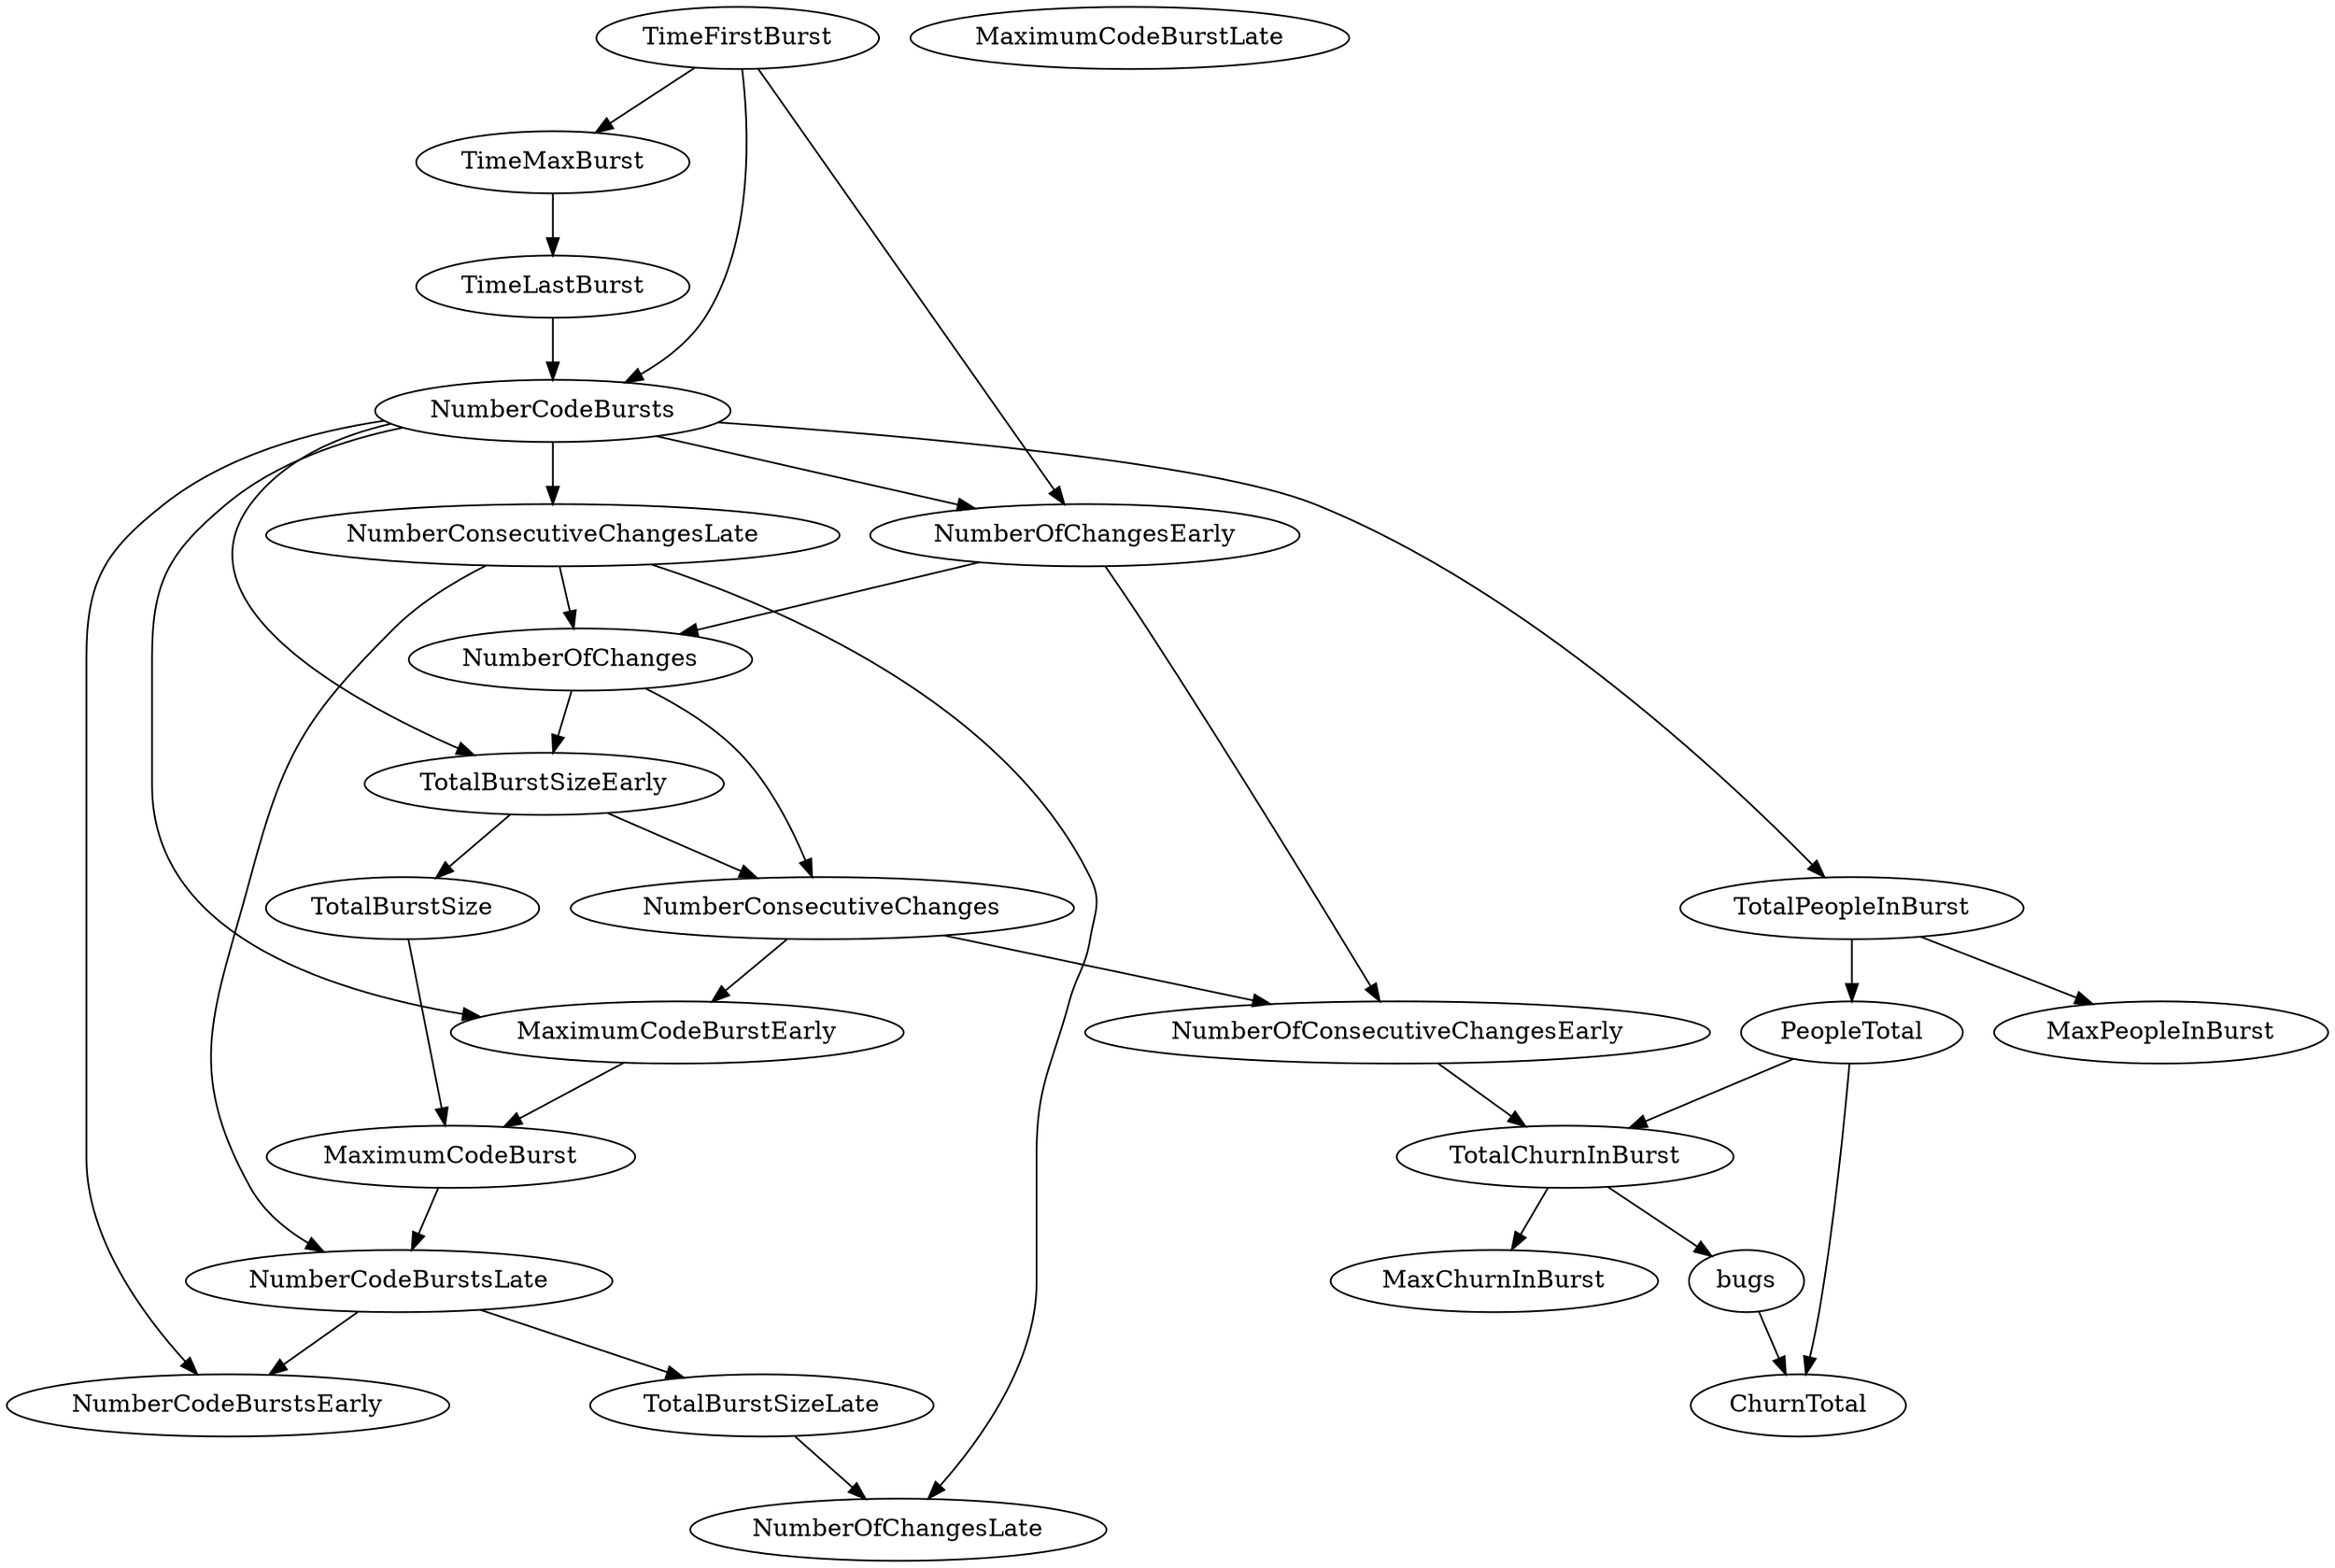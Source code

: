 digraph {
   TotalPeopleInBurst;
   MaximumCodeBurstLate;
   NumberOfChanges;
   MaxPeopleInBurst;
   TotalBurstSizeLate;
   NumberCodeBurstsLate;
   NumberOfChangesLate;
   NumberOfChangesEarly;
   MaxChurnInBurst;
   MaximumCodeBurstEarly;
   NumberCodeBurstsEarly;
   TimeFirstBurst;
   TotalChurnInBurst;
   ChurnTotal;
   MaximumCodeBurst;
   NumberOfConsecutiveChangesEarly;
   NumberConsecutiveChangesLate;
   TotalBurstSizeEarly;
   TotalBurstSize;
   TimeMaxBurst;
   NumberConsecutiveChanges;
   TimeLastBurst;
   NumberCodeBursts;
   PeopleTotal;
   bugs;
   TotalPeopleInBurst -> MaxPeopleInBurst;
   TotalPeopleInBurst -> PeopleTotal;
   NumberOfChanges -> TotalBurstSizeEarly;
   NumberOfChanges -> NumberConsecutiveChanges;
   TotalBurstSizeLate -> NumberOfChangesLate;
   NumberCodeBurstsLate -> TotalBurstSizeLate;
   NumberCodeBurstsLate -> NumberCodeBurstsEarly;
   NumberOfChangesEarly -> NumberOfChanges;
   NumberOfChangesEarly -> NumberOfConsecutiveChangesEarly;
   MaximumCodeBurstEarly -> MaximumCodeBurst;
   TimeFirstBurst -> NumberOfChangesEarly;
   TimeFirstBurst -> TimeMaxBurst;
   TimeFirstBurst -> NumberCodeBursts;
   TotalChurnInBurst -> MaxChurnInBurst;
   TotalChurnInBurst -> bugs;
   MaximumCodeBurst -> NumberCodeBurstsLate;
   NumberOfConsecutiveChangesEarly -> TotalChurnInBurst;
   NumberConsecutiveChangesLate -> NumberOfChanges;
   NumberConsecutiveChangesLate -> NumberCodeBurstsLate;
   NumberConsecutiveChangesLate -> NumberOfChangesLate;
   TotalBurstSizeEarly -> TotalBurstSize;
   TotalBurstSizeEarly -> NumberConsecutiveChanges;
   TotalBurstSize -> MaximumCodeBurst;
   TimeMaxBurst -> TimeLastBurst;
   NumberConsecutiveChanges -> MaximumCodeBurstEarly;
   NumberConsecutiveChanges -> NumberOfConsecutiveChangesEarly;
   TimeLastBurst -> NumberCodeBursts;
   NumberCodeBursts -> TotalPeopleInBurst;
   NumberCodeBursts -> NumberOfChangesEarly;
   NumberCodeBursts -> MaximumCodeBurstEarly;
   NumberCodeBursts -> NumberCodeBurstsEarly;
   NumberCodeBursts -> NumberConsecutiveChangesLate;
   NumberCodeBursts -> TotalBurstSizeEarly;
   PeopleTotal -> TotalChurnInBurst;
   PeopleTotal -> ChurnTotal;
   bugs -> ChurnTotal;
}
